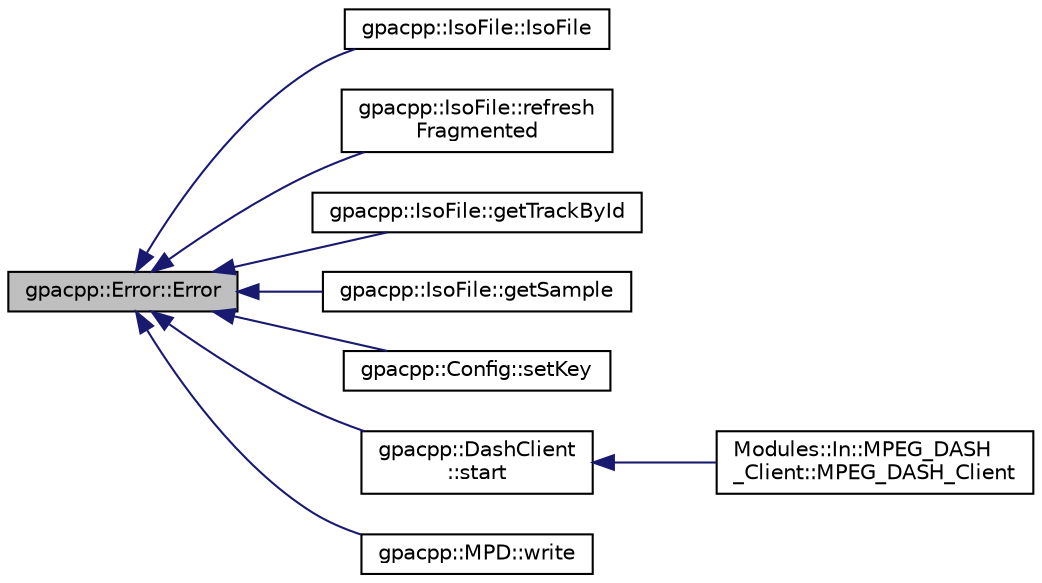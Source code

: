 digraph "gpacpp::Error::Error"
{
 // INTERACTIVE_SVG=YES
  edge [fontname="Helvetica",fontsize="10",labelfontname="Helvetica",labelfontsize="10"];
  node [fontname="Helvetica",fontsize="10",shape=record];
  rankdir="LR";
  Node1 [label="gpacpp::Error::Error",height=0.2,width=0.4,color="black", fillcolor="grey75", style="filled", fontcolor="black"];
  Node1 -> Node2 [dir="back",color="midnightblue",fontsize="10",style="solid",fontname="Helvetica"];
  Node2 [label="gpacpp::IsoFile::IsoFile",height=0.2,width=0.4,color="black", fillcolor="white", style="filled",URL="$classgpacpp_1_1_iso_file.html#a116797e75fff661a561e887062f9a3a0"];
  Node1 -> Node3 [dir="back",color="midnightblue",fontsize="10",style="solid",fontname="Helvetica"];
  Node3 [label="gpacpp::IsoFile::refresh\lFragmented",height=0.2,width=0.4,color="black", fillcolor="white", style="filled",URL="$classgpacpp_1_1_iso_file.html#a34239fe5c2f3d8dec39a89c3b17efa61"];
  Node1 -> Node4 [dir="back",color="midnightblue",fontsize="10",style="solid",fontname="Helvetica"];
  Node4 [label="gpacpp::IsoFile::getTrackById",height=0.2,width=0.4,color="black", fillcolor="white", style="filled",URL="$classgpacpp_1_1_iso_file.html#af0e873f59d628fd034715d7dfc41ee75"];
  Node1 -> Node5 [dir="back",color="midnightblue",fontsize="10",style="solid",fontname="Helvetica"];
  Node5 [label="gpacpp::IsoFile::getSample",height=0.2,width=0.4,color="black", fillcolor="white", style="filled",URL="$classgpacpp_1_1_iso_file.html#ac7e059558ee69395628b1a87a9945f8a"];
  Node1 -> Node6 [dir="back",color="midnightblue",fontsize="10",style="solid",fontname="Helvetica"];
  Node6 [label="gpacpp::Config::setKey",height=0.2,width=0.4,color="black", fillcolor="white", style="filled",URL="$classgpacpp_1_1_config.html#ac7ff513055c87ac61271553351ef76b4"];
  Node1 -> Node7 [dir="back",color="midnightblue",fontsize="10",style="solid",fontname="Helvetica"];
  Node7 [label="gpacpp::DashClient\l::start",height=0.2,width=0.4,color="black", fillcolor="white", style="filled",URL="$classgpacpp_1_1_dash_client.html#a8adaafcc0e7c2a18893c4a24316d251e"];
  Node7 -> Node8 [dir="back",color="midnightblue",fontsize="10",style="solid",fontname="Helvetica"];
  Node8 [label="Modules::In::MPEG_DASH\l_Client::MPEG_DASH_Client",height=0.2,width=0.4,color="black", fillcolor="white", style="filled",URL="$class_modules_1_1_in_1_1_m_p_e_g___d_a_s_h___client.html#a55e3fdae9538f721075c1c6fe1ce52fc"];
  Node1 -> Node9 [dir="back",color="midnightblue",fontsize="10",style="solid",fontname="Helvetica"];
  Node9 [label="gpacpp::MPD::write",height=0.2,width=0.4,color="black", fillcolor="white", style="filled",URL="$classgpacpp_1_1_m_p_d.html#a95c302cfee9e642d2348b9bbaf89c796"];
}

